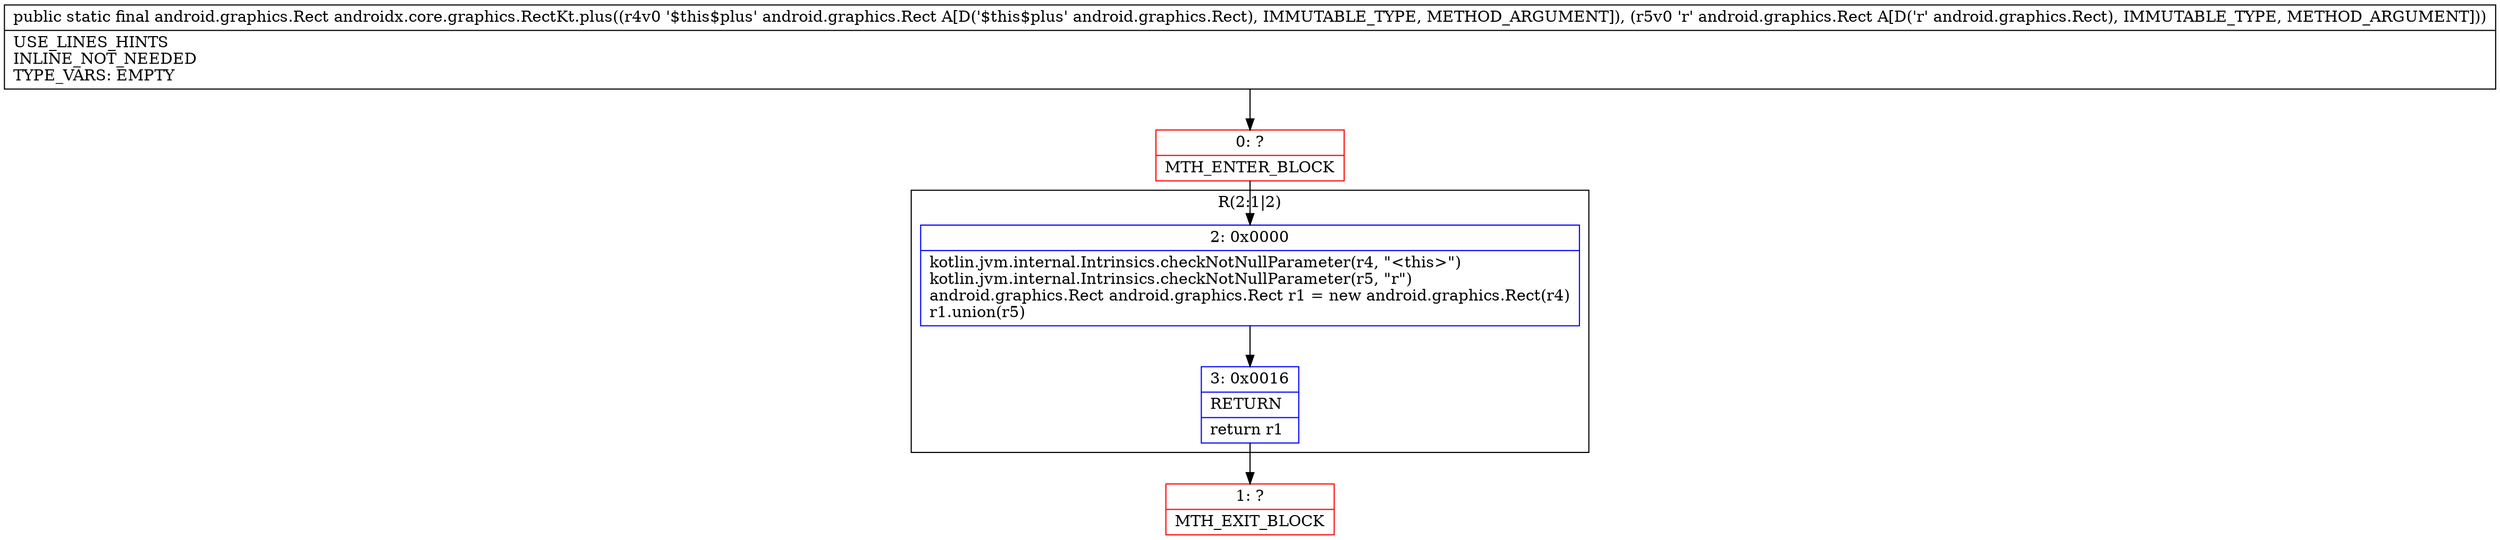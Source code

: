 digraph "CFG forandroidx.core.graphics.RectKt.plus(Landroid\/graphics\/Rect;Landroid\/graphics\/Rect;)Landroid\/graphics\/Rect;" {
subgraph cluster_Region_1685977392 {
label = "R(2:1|2)";
node [shape=record,color=blue];
Node_2 [shape=record,label="{2\:\ 0x0000|kotlin.jvm.internal.Intrinsics.checkNotNullParameter(r4, \"\<this\>\")\lkotlin.jvm.internal.Intrinsics.checkNotNullParameter(r5, \"r\")\landroid.graphics.Rect android.graphics.Rect r1 = new android.graphics.Rect(r4)\lr1.union(r5)\l}"];
Node_3 [shape=record,label="{3\:\ 0x0016|RETURN\l|return r1\l}"];
}
Node_0 [shape=record,color=red,label="{0\:\ ?|MTH_ENTER_BLOCK\l}"];
Node_1 [shape=record,color=red,label="{1\:\ ?|MTH_EXIT_BLOCK\l}"];
MethodNode[shape=record,label="{public static final android.graphics.Rect androidx.core.graphics.RectKt.plus((r4v0 '$this$plus' android.graphics.Rect A[D('$this$plus' android.graphics.Rect), IMMUTABLE_TYPE, METHOD_ARGUMENT]), (r5v0 'r' android.graphics.Rect A[D('r' android.graphics.Rect), IMMUTABLE_TYPE, METHOD_ARGUMENT]))  | USE_LINES_HINTS\lINLINE_NOT_NEEDED\lTYPE_VARS: EMPTY\l}"];
MethodNode -> Node_0;Node_2 -> Node_3;
Node_3 -> Node_1;
Node_0 -> Node_2;
}

